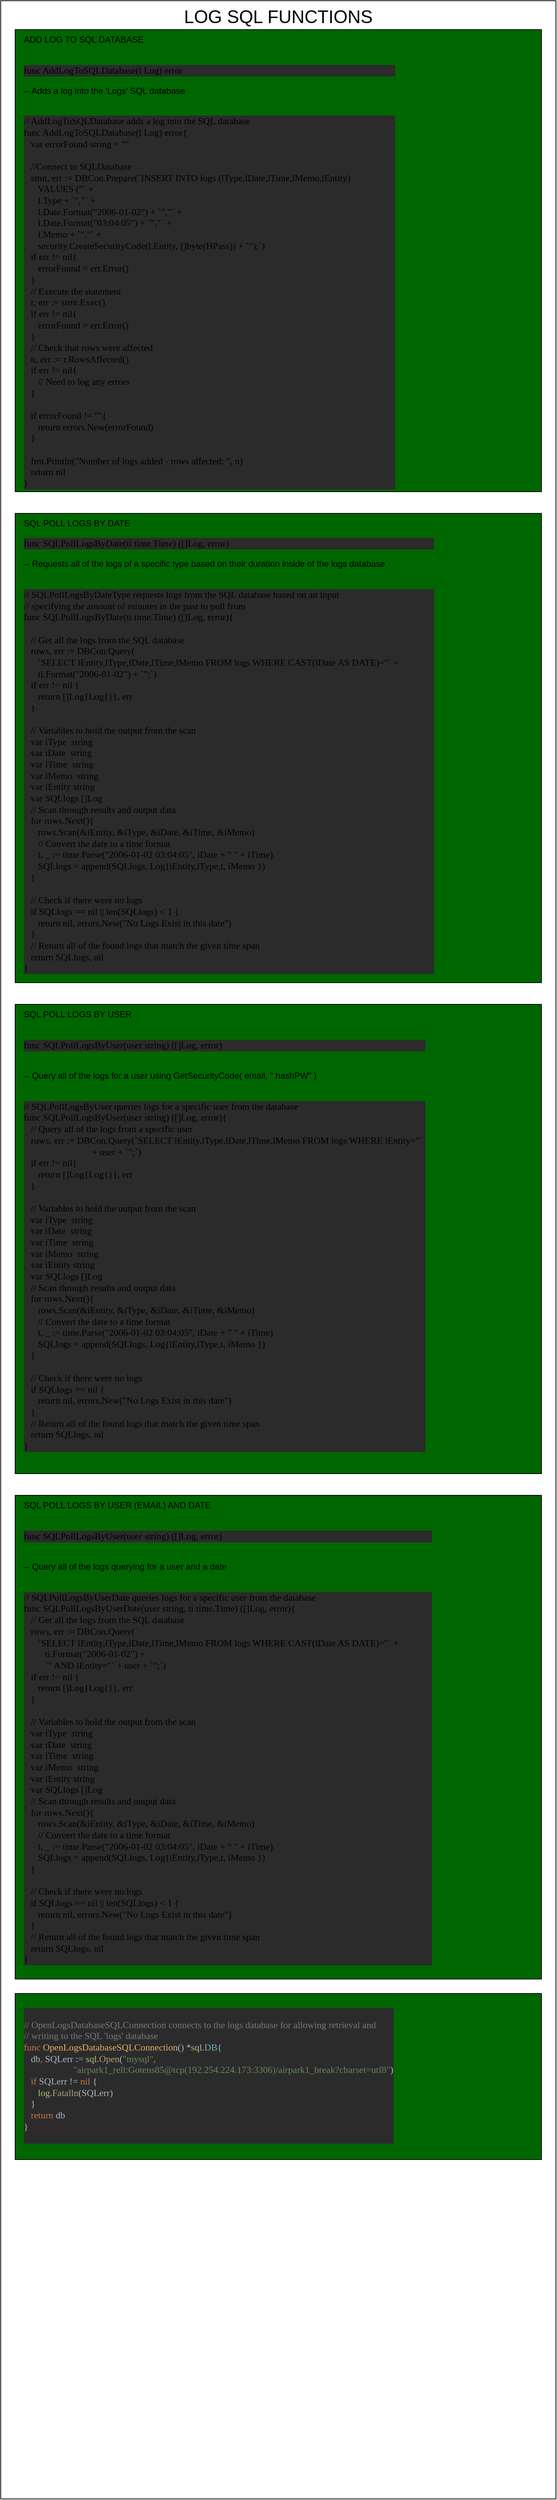 <mxfile version="13.0.2" type="github">
  <diagram id="lD6KHarhcCYwHScnSqFV" name="Page-1">
    <mxGraphModel dx="1251" dy="2060" grid="1" gridSize="10" guides="1" tooltips="1" connect="1" arrows="1" fold="1" page="1" pageScale="1" pageWidth="850" pageHeight="1100" math="0" shadow="0">
      <root>
        <mxCell id="0" />
        <mxCell id="1" parent="0" />
        <mxCell id="ufBeylbA63SAaLsGzbN_-1" value="&lt;font style=&quot;font-size: 25px&quot;&gt;LOG SQL FUNCTIONS&lt;/font&gt;" style="rounded=0;whiteSpace=wrap;html=1;verticalAlign=top;" parent="1" vertex="1">
          <mxGeometry x="10" y="-200" width="770" height="3460" as="geometry" />
        </mxCell>
        <mxCell id="ufBeylbA63SAaLsGzbN_-2" value="&lt;div&gt;ADD LOG TO SQL DATABASE&lt;br&gt;&lt;/div&gt;&lt;div&gt;&lt;br&gt;&lt;/div&gt;&lt;pre style=&quot;background-color: rgb(43 , 43 , 43) ; font-family: &amp;#34;consolas&amp;#34; ; font-size: 9.8pt&quot;&gt;&lt;span&gt;func &lt;/span&gt;&lt;span&gt;AddLogToSQLDatabase&lt;/span&gt;(l &lt;span&gt;Log&lt;/span&gt;) &lt;span&gt;error&lt;/span&gt;&lt;/pre&gt;&lt;div&gt;-- Adds a log into the &#39;Logs&#39; SQL database&lt;br&gt;&lt;/div&gt;&lt;div&gt;&lt;br&gt;&lt;/div&gt;&lt;div&gt;&lt;pre style=&quot;background-color: rgb(43 , 43 , 43) ; font-family: &amp;#34;consolas&amp;#34; ; font-size: 9.8pt&quot;&gt;&lt;span&gt;// AddLogToSQLDatabase adds a log into the SQL database&lt;br&gt;&lt;/span&gt;&lt;span&gt;func &lt;/span&gt;&lt;span&gt;AddLogToSQLDatabase&lt;/span&gt;(l &lt;span&gt;Log&lt;/span&gt;) &lt;span&gt;error&lt;/span&gt;{&lt;br&gt;   &lt;span&gt;var &lt;/span&gt;errorFound &lt;span&gt;string &lt;/span&gt;= &lt;span&gt;&quot;&quot;&lt;br&gt;&lt;/span&gt;&lt;span&gt;&lt;br&gt;&lt;/span&gt;&lt;span&gt;   &lt;/span&gt;&lt;span&gt;//Connect to SQLDatabase&lt;br&gt;&lt;/span&gt;&lt;span&gt;   &lt;/span&gt;stmt&lt;span&gt;, &lt;/span&gt;err := DBCon.&lt;span&gt;Prepare&lt;/span&gt;(&lt;span&gt;`INSERT INTO logs (lType,lDate,lTime,lMemo,lEntity)                   &lt;br&gt;&lt;/span&gt;&lt;span&gt;      VALUES (&quot;` &lt;/span&gt;+&lt;br&gt;      l.Type + &lt;span&gt;`&quot;,&quot;` &lt;/span&gt;+&lt;br&gt;      l.Date.&lt;span&gt;Format&lt;/span&gt;(&lt;span&gt;&quot;2006-01-02&quot;&lt;/span&gt;) + &lt;span&gt;`&quot;,&quot;` &lt;/span&gt;+&lt;br&gt;      l.Date.&lt;span&gt;Format&lt;/span&gt;(&lt;span&gt;&quot;03:04:05&quot;&lt;/span&gt;) + &lt;span&gt;`&quot;,&quot;` &lt;/span&gt;+&lt;br&gt;      l.Memo + &lt;span&gt;`&quot;,&quot;` &lt;/span&gt;+&lt;br&gt;      &lt;span&gt;security&lt;/span&gt;.&lt;span&gt;CreateSecurityCode&lt;/span&gt;(l.Entity&lt;span&gt;, &lt;/span&gt;[]&lt;span&gt;byte&lt;/span&gt;(HPass)) + &lt;span&gt;`&quot;);`&lt;/span&gt;)&lt;br&gt;   &lt;span&gt;if &lt;/span&gt;err != &lt;span&gt;nil&lt;/span&gt;{&lt;br&gt;      errorFound = err.&lt;span&gt;Error&lt;/span&gt;()&lt;br&gt;   }&lt;br&gt;   &lt;span&gt;// Execute the statement&lt;br&gt;&lt;/span&gt;&lt;span&gt;   &lt;/span&gt;r&lt;span&gt;, &lt;/span&gt;err := stmt.&lt;span&gt;Exec&lt;/span&gt;()&lt;br&gt;   &lt;span&gt;if &lt;/span&gt;err != &lt;span&gt;nil&lt;/span&gt;{&lt;br&gt;      errorFound = err.&lt;span&gt;Error&lt;/span&gt;()&lt;br&gt;   }&lt;br&gt;   &lt;span&gt;// Check that rows were affected&lt;br&gt;&lt;/span&gt;&lt;span&gt;   &lt;/span&gt;n&lt;span&gt;, &lt;/span&gt;err := r.&lt;span&gt;RowsAffected&lt;/span&gt;()&lt;br&gt;   &lt;span&gt;if &lt;/span&gt;err != &lt;span&gt;nil&lt;/span&gt;{&lt;br&gt;      &lt;span&gt;// Need to log any errors&lt;br&gt;&lt;/span&gt;&lt;span&gt;   &lt;/span&gt;}&lt;br&gt;&lt;br&gt;   &lt;span&gt;if &lt;/span&gt;errorFound != &lt;span&gt;&quot;&quot;&lt;/span&gt;{&lt;br&gt;      &lt;span&gt;return &lt;/span&gt;&lt;span&gt;errors&lt;/span&gt;.&lt;span&gt;New&lt;/span&gt;(errorFound)&lt;br&gt;   }&lt;br&gt;&lt;br&gt;   &lt;span&gt;fmt&lt;/span&gt;.&lt;span&gt;Println&lt;/span&gt;(&lt;span&gt;&quot;Number of logs added - rows affected: &quot;&lt;/span&gt;&lt;span&gt;, &lt;/span&gt;n)&lt;br&gt;   &lt;span&gt;return nil&lt;br&gt;&lt;/span&gt;}&lt;/pre&gt;&lt;/div&gt;&lt;div&gt;&lt;br&gt;&lt;br&gt;&lt;/div&gt;" style="rounded=0;whiteSpace=wrap;html=1;fillColor=#006600;align=left;verticalAlign=top;spacingLeft=10;" parent="1" vertex="1">
          <mxGeometry x="30" y="-160" width="730" height="640" as="geometry" />
        </mxCell>
        <mxCell id="ufBeylbA63SAaLsGzbN_-3" value="&lt;div&gt;SQL POLL LOGS BY DATE&lt;br&gt;&lt;/div&gt;&lt;pre style=&quot;background-color: rgb(43 , 43 , 43) ; font-family: &amp;#34;consolas&amp;#34; ; font-size: 9.8pt&quot;&gt;&lt;span&gt;func &lt;/span&gt;&lt;span&gt;SQLPollLogsByDate&lt;/span&gt;(ti &lt;span&gt;time&lt;/span&gt;.&lt;span&gt;Time&lt;/span&gt;) ([]&lt;span&gt;Log&lt;/span&gt;&lt;span&gt;, &lt;/span&gt;&lt;span&gt;error&lt;/span&gt;)&lt;/pre&gt;&lt;div&gt;-- Requests all of the logs of a specific type based on their duration inside of the logs database&lt;br&gt;&lt;/div&gt;&lt;div&gt;&lt;br&gt;&lt;/div&gt;&lt;div&gt;&lt;pre style=&quot;background-color: rgb(43 , 43 , 43) ; font-family: &amp;#34;consolas&amp;#34; ; font-size: 9.8pt&quot;&gt;&lt;span&gt;// SQLPollLogsByDateType requests logs from the SQL database based on an input&lt;br&gt;&lt;/span&gt;&lt;span&gt;// specifying the amount of minutes in the past to pull from&lt;br&gt;&lt;/span&gt;&lt;span&gt;func &lt;/span&gt;&lt;span&gt;SQLPollLogsByDate&lt;/span&gt;(ti &lt;span&gt;time&lt;/span&gt;.&lt;span&gt;Time&lt;/span&gt;) ([]&lt;span&gt;Log&lt;/span&gt;&lt;span&gt;, &lt;/span&gt;&lt;span&gt;error&lt;/span&gt;){&lt;br&gt;&lt;br&gt;   &lt;span&gt;// Get all the logs from the SQL database&lt;br&gt;&lt;/span&gt;&lt;span&gt;   &lt;/span&gt;rows&lt;span&gt;, &lt;/span&gt;err := DBCon.&lt;span&gt;Query&lt;/span&gt;(&lt;br&gt;      &lt;span&gt;`SELECT lEntity,lType,lDate,lTime,lMemo FROM logs WHERE CAST(lDate AS DATE)=&quot;` &lt;/span&gt;+               &lt;br&gt;      ti.&lt;span&gt;Format&lt;/span&gt;(&lt;span&gt;&quot;2006-01-02&quot;&lt;/span&gt;) + &lt;span&gt;`&quot;;`&lt;/span&gt;)&lt;br&gt;   &lt;span&gt;if &lt;/span&gt;err != &lt;span&gt;nil &lt;/span&gt;{&lt;br&gt;      &lt;span&gt;return &lt;/span&gt;[]&lt;span&gt;Log&lt;/span&gt;{&lt;span&gt;Log&lt;/span&gt;{}}&lt;span&gt;, &lt;/span&gt;err&lt;br&gt;   }&lt;br&gt;&lt;br&gt;   &lt;span&gt;// Variables to hold the output from the scan&lt;br&gt;&lt;/span&gt;&lt;span&gt;   &lt;/span&gt;&lt;span&gt;var &lt;/span&gt;iType  &lt;span&gt;string&lt;br&gt;&lt;/span&gt;&lt;span&gt;   var &lt;/span&gt;iDate  &lt;span&gt;string&lt;br&gt;&lt;/span&gt;&lt;span&gt;   var &lt;/span&gt;iTime  &lt;span&gt;string&lt;br&gt;&lt;/span&gt;&lt;span&gt;   var &lt;/span&gt;iMemo  &lt;span&gt;string&lt;br&gt;&lt;/span&gt;&lt;span&gt;   var &lt;/span&gt;iEntity &lt;span&gt;string&lt;br&gt;&lt;/span&gt;&lt;span&gt;   var &lt;/span&gt;SQLlogs []&lt;span&gt;Log&lt;br&gt;&lt;/span&gt;&lt;span&gt;   &lt;/span&gt;&lt;span&gt;// Scan through results and output data&lt;br&gt;&lt;/span&gt;&lt;span&gt;   &lt;/span&gt;&lt;span&gt;for &lt;/span&gt;rows.&lt;span&gt;Next&lt;/span&gt;(){&lt;br&gt;      rows.&lt;span&gt;Scan&lt;/span&gt;(&amp;amp;iEntity&lt;span&gt;, &lt;/span&gt;&amp;amp;iType&lt;span&gt;, &lt;/span&gt;&amp;amp;iDate&lt;span&gt;, &lt;/span&gt;&amp;amp;iTime&lt;span&gt;, &lt;/span&gt;&amp;amp;iMemo)&lt;br&gt;      &lt;span&gt;// Convert the date to a time format&lt;br&gt;&lt;/span&gt;&lt;span&gt;      &lt;/span&gt;t&lt;span&gt;, &lt;/span&gt;_ := &lt;span&gt;time&lt;/span&gt;.&lt;span&gt;Parse&lt;/span&gt;(&lt;span&gt;&quot;2006-01-02 03:04:05&quot;&lt;/span&gt;&lt;span&gt;, &lt;/span&gt;iDate + &lt;span&gt;&quot; &quot; &lt;/span&gt;+ iTime)&lt;br&gt;      SQLlogs = &lt;span&gt;append&lt;/span&gt;(SQLlogs&lt;span&gt;, &lt;/span&gt;&lt;span&gt;Log&lt;/span&gt;{iEntity&lt;span&gt;,&lt;/span&gt;iType&lt;span&gt;,&lt;/span&gt;t&lt;span&gt;, &lt;/span&gt;iMemo })&lt;br&gt;   }&lt;br&gt;&lt;br&gt;   &lt;span&gt;// Check if there were no logs&lt;br&gt;&lt;/span&gt;&lt;span&gt;   &lt;/span&gt;&lt;span&gt;if &lt;/span&gt;SQLlogs == &lt;span&gt;nil &lt;/span&gt;|| &lt;span&gt;len&lt;/span&gt;(SQLlogs) &amp;lt; &lt;span&gt;1 &lt;/span&gt;{&lt;br&gt;      &lt;span&gt;return nil&lt;/span&gt;&lt;span&gt;, &lt;/span&gt;&lt;span&gt;errors&lt;/span&gt;.&lt;span&gt;New&lt;/span&gt;(&lt;span&gt;&quot;No Logs Exist in this date&quot;&lt;/span&gt;)&lt;br&gt;   }&lt;br&gt;   &lt;span&gt;// Return all of the found logs that match the given time span&lt;br&gt;&lt;/span&gt;&lt;span&gt;   &lt;/span&gt;&lt;span&gt;return &lt;/span&gt;SQLlogs&lt;span&gt;, &lt;/span&gt;&lt;span&gt;nil&lt;br&gt;&lt;/span&gt;}&lt;/pre&gt;&lt;/div&gt;&lt;div&gt;&lt;br&gt;&lt;br&gt;&lt;/div&gt;" style="rounded=0;whiteSpace=wrap;html=1;fillColor=#006600;align=left;verticalAlign=top;spacingLeft=10;" parent="1" vertex="1">
          <mxGeometry x="30" y="510" width="730" height="650" as="geometry" />
        </mxCell>
        <mxCell id="ufBeylbA63SAaLsGzbN_-4" value="&lt;pre style=&quot;background-color: #2b2b2b ; color: #a9b7c6 ; font-family: &amp;#34;consolas&amp;#34; ; font-size: 9.8pt&quot;&gt;&lt;br&gt;&lt;span style=&quot;color: #c7773e&quot;&gt;&lt;span style=&quot;color: #787878&quot;&gt;// OpenLogsDatabaseSQLConnection connects to the logs database for allowing retrieval and&lt;br&gt;&lt;/span&gt;&lt;span style=&quot;color: #787878&quot;&gt;// writing to the SQL &#39;logs&#39; database&lt;br&gt;&lt;/span&gt;func &lt;/span&gt;&lt;span style=&quot;color: #e6b163&quot;&gt;OpenLogsDatabaseSQLConnection&lt;/span&gt;() *&lt;span style=&quot;color: #afbf7e&quot;&gt;sql&lt;/span&gt;.&lt;span style=&quot;color: #6fafbd&quot;&gt;DB&lt;/span&gt;{&lt;br&gt;   db&lt;span style=&quot;color: #cc7832&quot;&gt;, &lt;/span&gt;SQLerr := &lt;span style=&quot;color: #afbf7e&quot;&gt;sql&lt;/span&gt;.&lt;span style=&quot;color: #b09d79&quot;&gt;Open&lt;/span&gt;(&lt;span style=&quot;color: #6a8759&quot;&gt;&quot;mysql&quot;&lt;/span&gt;&lt;span style=&quot;color: #cc7832&quot;&gt;, &lt;/span&gt;&lt;span style=&quot;color: #6a8759&quot;&gt;&lt;br&gt;                     &quot;airpark1_rell:Gotens85@tcp(192.254.224.173:3306)/airpark1_break?charset=utf8&quot;&lt;/span&gt;)&lt;br&gt;   &lt;span style=&quot;color: #c7773e&quot;&gt;if &lt;/span&gt;SQLerr != &lt;span style=&quot;color: #c7773e&quot;&gt;nil &lt;/span&gt;{&lt;br&gt;      &lt;span style=&quot;color: #afbf7e&quot;&gt;log&lt;/span&gt;.&lt;span style=&quot;color: #b09d79&quot;&gt;Fatalln&lt;/span&gt;(SQLerr)&lt;br&gt;   }&lt;br&gt;   &lt;span style=&quot;color: #c7773e&quot;&gt;return &lt;/span&gt;db&lt;br&gt;}&lt;br&gt;&lt;br&gt;&lt;/pre&gt;" style="rounded=0;whiteSpace=wrap;html=1;fillColor=#006600;align=left;verticalAlign=top;spacingLeft=10;" parent="1" vertex="1">
          <mxGeometry x="30" y="2560" width="730" height="230" as="geometry" />
        </mxCell>
        <mxCell id="f5l4dXjedvk08H-3zB6K-1" value="&lt;div&gt;SQL POLL LOGS BY USER&lt;br&gt;&lt;/div&gt;&lt;div&gt;&lt;br&gt;&lt;/div&gt;&lt;div&gt;&lt;pre style=&quot;background-color: rgb(43 , 43 , 43) ; font-family: &amp;#34;consolas&amp;#34; ; font-size: 9.8pt&quot;&gt;&lt;span&gt;func &lt;/span&gt;&lt;span&gt;SQLPollLogsByUser&lt;/span&gt;(user &lt;span&gt;string&lt;/span&gt;) ([]&lt;span&gt;Log&lt;/span&gt;&lt;span&gt;, &lt;/span&gt;&lt;span&gt;error&lt;/span&gt;)&lt;/pre&gt;&lt;/div&gt;&lt;div&gt;&lt;br&gt;&lt;/div&gt;&lt;div&gt;-- Query all of the logs for a user using GetSecurityCode( email, &quot; hashPW&quot; )&lt;br&gt;&lt;/div&gt;&lt;div&gt;&lt;br&gt;&lt;/div&gt;&lt;div&gt;&lt;pre style=&quot;background-color: rgb(43 , 43 , 43) ; font-family: &amp;#34;consolas&amp;#34; ; font-size: 9.8pt&quot;&gt;&lt;span&gt;// SQLPollLogsByUser queries logs for a specific user from the database&lt;br&gt;&lt;/span&gt;&lt;span&gt;func &lt;/span&gt;&lt;span&gt;SQLPollLogsByUser&lt;/span&gt;(user &lt;span&gt;string&lt;/span&gt;) ([]&lt;span&gt;Log&lt;/span&gt;&lt;span&gt;, &lt;/span&gt;&lt;span&gt;error&lt;/span&gt;){&lt;br&gt;   &lt;span&gt;// Query all of the logs from a specific user&lt;br&gt;&lt;/span&gt;&lt;span&gt;   &lt;/span&gt;rows&lt;span&gt;, &lt;/span&gt;err := DBCon.&lt;span&gt;Query&lt;/span&gt;(&lt;span&gt;`SELECT lEntity,lType,lDate,lTime,lMemo FROM logs WHERE lEntity=&quot;` &lt;/span&gt;&lt;br&gt;                             + user + &lt;span&gt;`&quot;;`&lt;/span&gt;)&lt;br&gt;   &lt;span&gt;if &lt;/span&gt;err != &lt;span&gt;nil&lt;/span&gt;{&lt;br&gt;      &lt;span&gt;return &lt;/span&gt;[]&lt;span&gt;Log&lt;/span&gt;{&lt;span&gt;Log&lt;/span&gt;{}}&lt;span&gt;, &lt;/span&gt;err&lt;br&gt;   }&lt;br&gt;&lt;br&gt;   &lt;span&gt;// Variables to hold the output from the scan&lt;br&gt;&lt;/span&gt;&lt;span&gt;   &lt;/span&gt;&lt;span&gt;var &lt;/span&gt;iType  &lt;span&gt;string&lt;br&gt;&lt;/span&gt;&lt;span&gt;   var &lt;/span&gt;iDate  &lt;span&gt;string&lt;br&gt;&lt;/span&gt;&lt;span&gt;   var &lt;/span&gt;iTime  &lt;span&gt;string&lt;br&gt;&lt;/span&gt;&lt;span&gt;   var &lt;/span&gt;iMemo  &lt;span&gt;string&lt;br&gt;&lt;/span&gt;&lt;span&gt;   var &lt;/span&gt;iEntity &lt;span&gt;string&lt;br&gt;&lt;/span&gt;&lt;span&gt;   var &lt;/span&gt;SQLlogs []&lt;span&gt;Log&lt;br&gt;&lt;/span&gt;&lt;span&gt;   &lt;/span&gt;&lt;span&gt;// Scan through results and output data&lt;br&gt;&lt;/span&gt;&lt;span&gt;   &lt;/span&gt;&lt;span&gt;for &lt;/span&gt;rows.&lt;span&gt;Next&lt;/span&gt;(){&lt;br&gt;      rows.&lt;span&gt;Scan&lt;/span&gt;(&amp;amp;iEntity&lt;span&gt;, &lt;/span&gt;&amp;amp;iType&lt;span&gt;, &lt;/span&gt;&amp;amp;iDate&lt;span&gt;, &lt;/span&gt;&amp;amp;iTime&lt;span&gt;, &lt;/span&gt;&amp;amp;iMemo)&lt;br&gt;      &lt;span&gt;// Convert the date to a time format&lt;br&gt;&lt;/span&gt;&lt;span&gt;      &lt;/span&gt;t&lt;span&gt;, &lt;/span&gt;_ := &lt;span&gt;time&lt;/span&gt;.&lt;span&gt;Parse&lt;/span&gt;(&lt;span&gt;&quot;2006-01-02 03:04:05&quot;&lt;/span&gt;&lt;span&gt;, &lt;/span&gt;iDate + &lt;span&gt;&quot; &quot; &lt;/span&gt;+ iTime)&lt;br&gt;      SQLlogs = &lt;span&gt;append&lt;/span&gt;(SQLlogs&lt;span&gt;, &lt;/span&gt;&lt;span&gt;Log&lt;/span&gt;{iEntity&lt;span&gt;,&lt;/span&gt;iType&lt;span&gt;,&lt;/span&gt;t&lt;span&gt;, &lt;/span&gt;iMemo })&lt;br&gt;   }&lt;br&gt;&lt;br&gt;   &lt;span&gt;// Check if there were no logs&lt;br&gt;&lt;/span&gt;&lt;span&gt;   &lt;/span&gt;&lt;span&gt;if &lt;/span&gt;SQLlogs == &lt;span&gt;nil &lt;/span&gt;{&lt;br&gt;      &lt;span&gt;return nil&lt;/span&gt;&lt;span&gt;, &lt;/span&gt;&lt;span&gt;errors&lt;/span&gt;.&lt;span&gt;New&lt;/span&gt;(&lt;span&gt;&quot;No Logs Exist in this date&quot;&lt;/span&gt;)&lt;br&gt;   }&lt;br&gt;   &lt;span&gt;// Return all of the found logs that match the given time span&lt;br&gt;&lt;/span&gt;&lt;span&gt;   &lt;/span&gt;&lt;span&gt;return &lt;/span&gt;SQLlogs&lt;span&gt;, &lt;/span&gt;&lt;span&gt;nil&lt;br&gt;&lt;/span&gt;}&lt;/pre&gt;&lt;/div&gt;&lt;div&gt;&lt;br&gt;&lt;br&gt;&lt;/div&gt;" style="rounded=0;whiteSpace=wrap;html=1;fillColor=#006600;align=left;verticalAlign=top;spacingLeft=10;" parent="1" vertex="1">
          <mxGeometry x="30" y="1190" width="730" height="650" as="geometry" />
        </mxCell>
        <mxCell id="m7wop3dwvBJoJn5iCrdC-1" value="&lt;div&gt;SQL POLL LOGS BY USER (EMAIL) AND DATE&lt;br&gt;&lt;/div&gt;&lt;div&gt;&lt;br&gt;&lt;/div&gt;&lt;div&gt;&lt;pre style=&quot;background-color: rgb(43 , 43 , 43) ; font-family: &amp;#34;consolas&amp;#34; ; font-size: 9.8pt&quot;&gt;&lt;span&gt;func &lt;/span&gt;&lt;span&gt;SQLPollLogsByUser&lt;/span&gt;(user &lt;span&gt;string&lt;/span&gt;) ([]&lt;span&gt;Log&lt;/span&gt;&lt;span&gt;, &lt;/span&gt;&lt;span&gt;error&lt;/span&gt;)&lt;/pre&gt;&lt;/div&gt;&lt;div&gt;&lt;br&gt;&lt;/div&gt;&lt;div&gt;-- Query all of the logs querying for a user and a date&lt;br&gt;&lt;/div&gt;&lt;div&gt;&lt;br&gt;&lt;/div&gt;&lt;div&gt;&lt;pre style=&quot;background-color: rgb(43 , 43 , 43) ; font-family: &amp;#34;consolas&amp;#34; ; font-size: 9.8pt&quot;&gt;&lt;span&gt;// SQLPollLogsByUserDate queries logs for a specific user from the database&lt;br&gt;&lt;/span&gt;&lt;span&gt;func &lt;/span&gt;&lt;span&gt;SQLPollLogsByUserDate&lt;/span&gt;(user &lt;span&gt;string&lt;/span&gt;&lt;span&gt;, &lt;/span&gt;ti &lt;span&gt;time&lt;/span&gt;.&lt;span&gt;Time&lt;/span&gt;) ([]&lt;span&gt;Log&lt;/span&gt;&lt;span&gt;, &lt;/span&gt;&lt;span&gt;error&lt;/span&gt;){&lt;br&gt;   &lt;span&gt;// Get all the logs from the SQL database&lt;br&gt;&lt;/span&gt;&lt;span&gt;   &lt;/span&gt;rows&lt;span&gt;, &lt;/span&gt;err := DBCon.&lt;span&gt;Query&lt;/span&gt;(&lt;br&gt;      &lt;span&gt;`SELECT lEntity,lType,lDate,lTime,lMemo FROM logs WHERE CAST(lDate AS DATE)=&quot;` &lt;/span&gt;+              &lt;br&gt;         ti.&lt;span&gt;Format&lt;/span&gt;(&lt;span&gt;&quot;2006-01-02&quot;&lt;/span&gt;) +&lt;br&gt;         &lt;span&gt;`&quot; AND lEntity=&quot;` &lt;/span&gt;+ user + &lt;span&gt;`&quot;;`&lt;/span&gt;)&lt;br&gt;   &lt;span&gt;if &lt;/span&gt;err != &lt;span&gt;nil &lt;/span&gt;{&lt;br&gt;      &lt;span&gt;return &lt;/span&gt;[]&lt;span&gt;Log&lt;/span&gt;{&lt;span&gt;Log&lt;/span&gt;{}}&lt;span&gt;, &lt;/span&gt;err&lt;br&gt;   }&lt;br&gt;&lt;br&gt;   &lt;span&gt;// Variables to hold the output from the scan&lt;br&gt;&lt;/span&gt;&lt;span&gt;   &lt;/span&gt;&lt;span&gt;var &lt;/span&gt;iType  &lt;span&gt;string&lt;br&gt;&lt;/span&gt;&lt;span&gt;   var &lt;/span&gt;iDate  &lt;span&gt;string&lt;br&gt;&lt;/span&gt;&lt;span&gt;   var &lt;/span&gt;iTime  &lt;span&gt;string&lt;br&gt;&lt;/span&gt;&lt;span&gt;   var &lt;/span&gt;iMemo  &lt;span&gt;string&lt;br&gt;&lt;/span&gt;&lt;span&gt;   var &lt;/span&gt;iEntity &lt;span&gt;string&lt;br&gt;&lt;/span&gt;&lt;span&gt;   var &lt;/span&gt;SQLlogs []&lt;span&gt;Log&lt;br&gt;&lt;/span&gt;&lt;span&gt;   &lt;/span&gt;&lt;span&gt;// Scan through results and output data&lt;br&gt;&lt;/span&gt;&lt;span&gt;   &lt;/span&gt;&lt;span&gt;for &lt;/span&gt;rows.&lt;span&gt;Next&lt;/span&gt;(){&lt;br&gt;      rows.&lt;span&gt;Scan&lt;/span&gt;(&amp;amp;iEntity&lt;span&gt;, &lt;/span&gt;&amp;amp;iType&lt;span&gt;, &lt;/span&gt;&amp;amp;iDate&lt;span&gt;, &lt;/span&gt;&amp;amp;iTime&lt;span&gt;, &lt;/span&gt;&amp;amp;iMemo)&lt;br&gt;      &lt;span&gt;// Convert the date to a time format&lt;br&gt;&lt;/span&gt;&lt;span&gt;      &lt;/span&gt;t&lt;span&gt;, &lt;/span&gt;_ := &lt;span&gt;time&lt;/span&gt;.&lt;span&gt;Parse&lt;/span&gt;(&lt;span&gt;&quot;2006-01-02 03:04:05&quot;&lt;/span&gt;&lt;span&gt;, &lt;/span&gt;iDate + &lt;span&gt;&quot; &quot; &lt;/span&gt;+ iTime)&lt;br&gt;      SQLlogs = &lt;span&gt;append&lt;/span&gt;(SQLlogs&lt;span&gt;, &lt;/span&gt;&lt;span&gt;Log&lt;/span&gt;{iEntity&lt;span&gt;,&lt;/span&gt;iType&lt;span&gt;,&lt;/span&gt;t&lt;span&gt;, &lt;/span&gt;iMemo })&lt;br&gt;   }&lt;br&gt;&lt;br&gt;   &lt;span&gt;// Check if there were no logs&lt;br&gt;&lt;/span&gt;&lt;span&gt;   &lt;/span&gt;&lt;span&gt;if &lt;/span&gt;SQLlogs == &lt;span&gt;nil &lt;/span&gt;|| &lt;span&gt;len&lt;/span&gt;(SQLlogs) &amp;lt; &lt;span&gt;1 &lt;/span&gt;{&lt;br&gt;      &lt;span&gt;return nil&lt;/span&gt;&lt;span&gt;, &lt;/span&gt;&lt;span&gt;errors&lt;/span&gt;.&lt;span&gt;New&lt;/span&gt;(&lt;span&gt;&quot;No Logs Exist in this date&quot;&lt;/span&gt;)&lt;br&gt;   }&lt;br&gt;   &lt;span&gt;// Return all of the found logs that match the given time span&lt;br&gt;&lt;/span&gt;&lt;span&gt;   &lt;/span&gt;&lt;span&gt;return &lt;/span&gt;SQLlogs&lt;span&gt;, &lt;/span&gt;&lt;span&gt;nil&lt;br&gt;&lt;/span&gt;}&lt;/pre&gt;&lt;/div&gt;&lt;div&gt;&lt;br&gt;&lt;br&gt;&lt;/div&gt;" style="rounded=0;whiteSpace=wrap;html=1;fillColor=#006600;align=left;verticalAlign=top;spacingLeft=10;" vertex="1" parent="1">
          <mxGeometry x="30" y="1870" width="730" height="670" as="geometry" />
        </mxCell>
      </root>
    </mxGraphModel>
  </diagram>
</mxfile>
